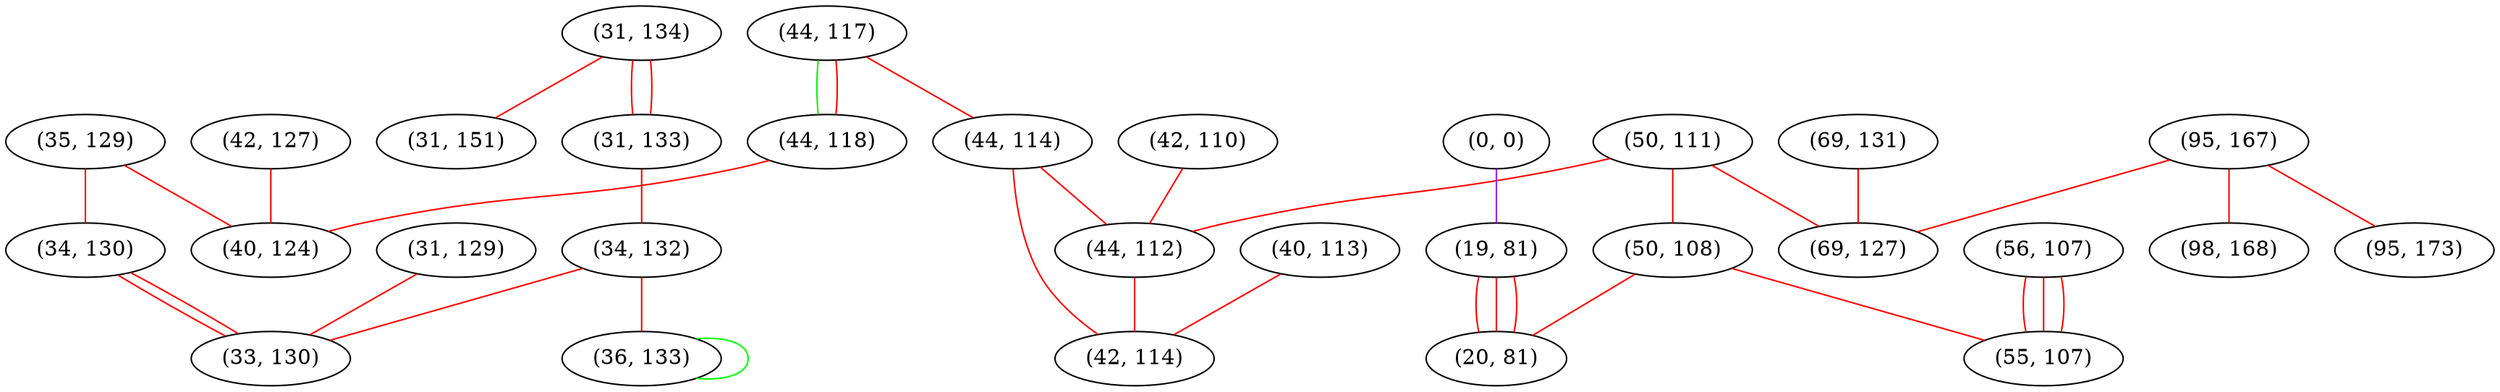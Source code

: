 graph "" {
"(42, 127)";
"(44, 117)";
"(31, 134)";
"(95, 167)";
"(50, 111)";
"(98, 168)";
"(35, 129)";
"(44, 114)";
"(0, 0)";
"(31, 151)";
"(40, 113)";
"(44, 118)";
"(69, 131)";
"(34, 130)";
"(50, 108)";
"(31, 133)";
"(34, 132)";
"(42, 110)";
"(31, 129)";
"(40, 124)";
"(33, 130)";
"(19, 81)";
"(44, 112)";
"(56, 107)";
"(20, 81)";
"(95, 173)";
"(69, 127)";
"(36, 133)";
"(55, 107)";
"(42, 114)";
"(42, 127)" -- "(40, 124)"  [color=red, key=0, weight=1];
"(44, 117)" -- "(44, 114)"  [color=red, key=0, weight=1];
"(44, 117)" -- "(44, 118)"  [color=green, key=0, weight=2];
"(44, 117)" -- "(44, 118)"  [color=red, key=1, weight=1];
"(31, 134)" -- "(31, 133)"  [color=red, key=0, weight=1];
"(31, 134)" -- "(31, 133)"  [color=red, key=1, weight=1];
"(31, 134)" -- "(31, 151)"  [color=red, key=0, weight=1];
"(95, 167)" -- "(95, 173)"  [color=red, key=0, weight=1];
"(95, 167)" -- "(69, 127)"  [color=red, key=0, weight=1];
"(95, 167)" -- "(98, 168)"  [color=red, key=0, weight=1];
"(50, 111)" -- "(69, 127)"  [color=red, key=0, weight=1];
"(50, 111)" -- "(50, 108)"  [color=red, key=0, weight=1];
"(50, 111)" -- "(44, 112)"  [color=red, key=0, weight=1];
"(35, 129)" -- "(40, 124)"  [color=red, key=0, weight=1];
"(35, 129)" -- "(34, 130)"  [color=red, key=0, weight=1];
"(44, 114)" -- "(44, 112)"  [color=red, key=0, weight=1];
"(44, 114)" -- "(42, 114)"  [color=red, key=0, weight=1];
"(0, 0)" -- "(19, 81)"  [color=purple, key=0, weight=4];
"(40, 113)" -- "(42, 114)"  [color=red, key=0, weight=1];
"(44, 118)" -- "(40, 124)"  [color=red, key=0, weight=1];
"(69, 131)" -- "(69, 127)"  [color=red, key=0, weight=1];
"(34, 130)" -- "(33, 130)"  [color=red, key=0, weight=1];
"(34, 130)" -- "(33, 130)"  [color=red, key=1, weight=1];
"(50, 108)" -- "(55, 107)"  [color=red, key=0, weight=1];
"(50, 108)" -- "(20, 81)"  [color=red, key=0, weight=1];
"(31, 133)" -- "(34, 132)"  [color=red, key=0, weight=1];
"(34, 132)" -- "(33, 130)"  [color=red, key=0, weight=1];
"(34, 132)" -- "(36, 133)"  [color=red, key=0, weight=1];
"(42, 110)" -- "(44, 112)"  [color=red, key=0, weight=1];
"(31, 129)" -- "(33, 130)"  [color=red, key=0, weight=1];
"(19, 81)" -- "(20, 81)"  [color=red, key=0, weight=1];
"(19, 81)" -- "(20, 81)"  [color=red, key=1, weight=1];
"(19, 81)" -- "(20, 81)"  [color=red, key=2, weight=1];
"(44, 112)" -- "(42, 114)"  [color=red, key=0, weight=1];
"(56, 107)" -- "(55, 107)"  [color=red, key=0, weight=1];
"(56, 107)" -- "(55, 107)"  [color=red, key=1, weight=1];
"(56, 107)" -- "(55, 107)"  [color=red, key=2, weight=1];
"(36, 133)" -- "(36, 133)"  [color=green, key=0, weight=2];
}
